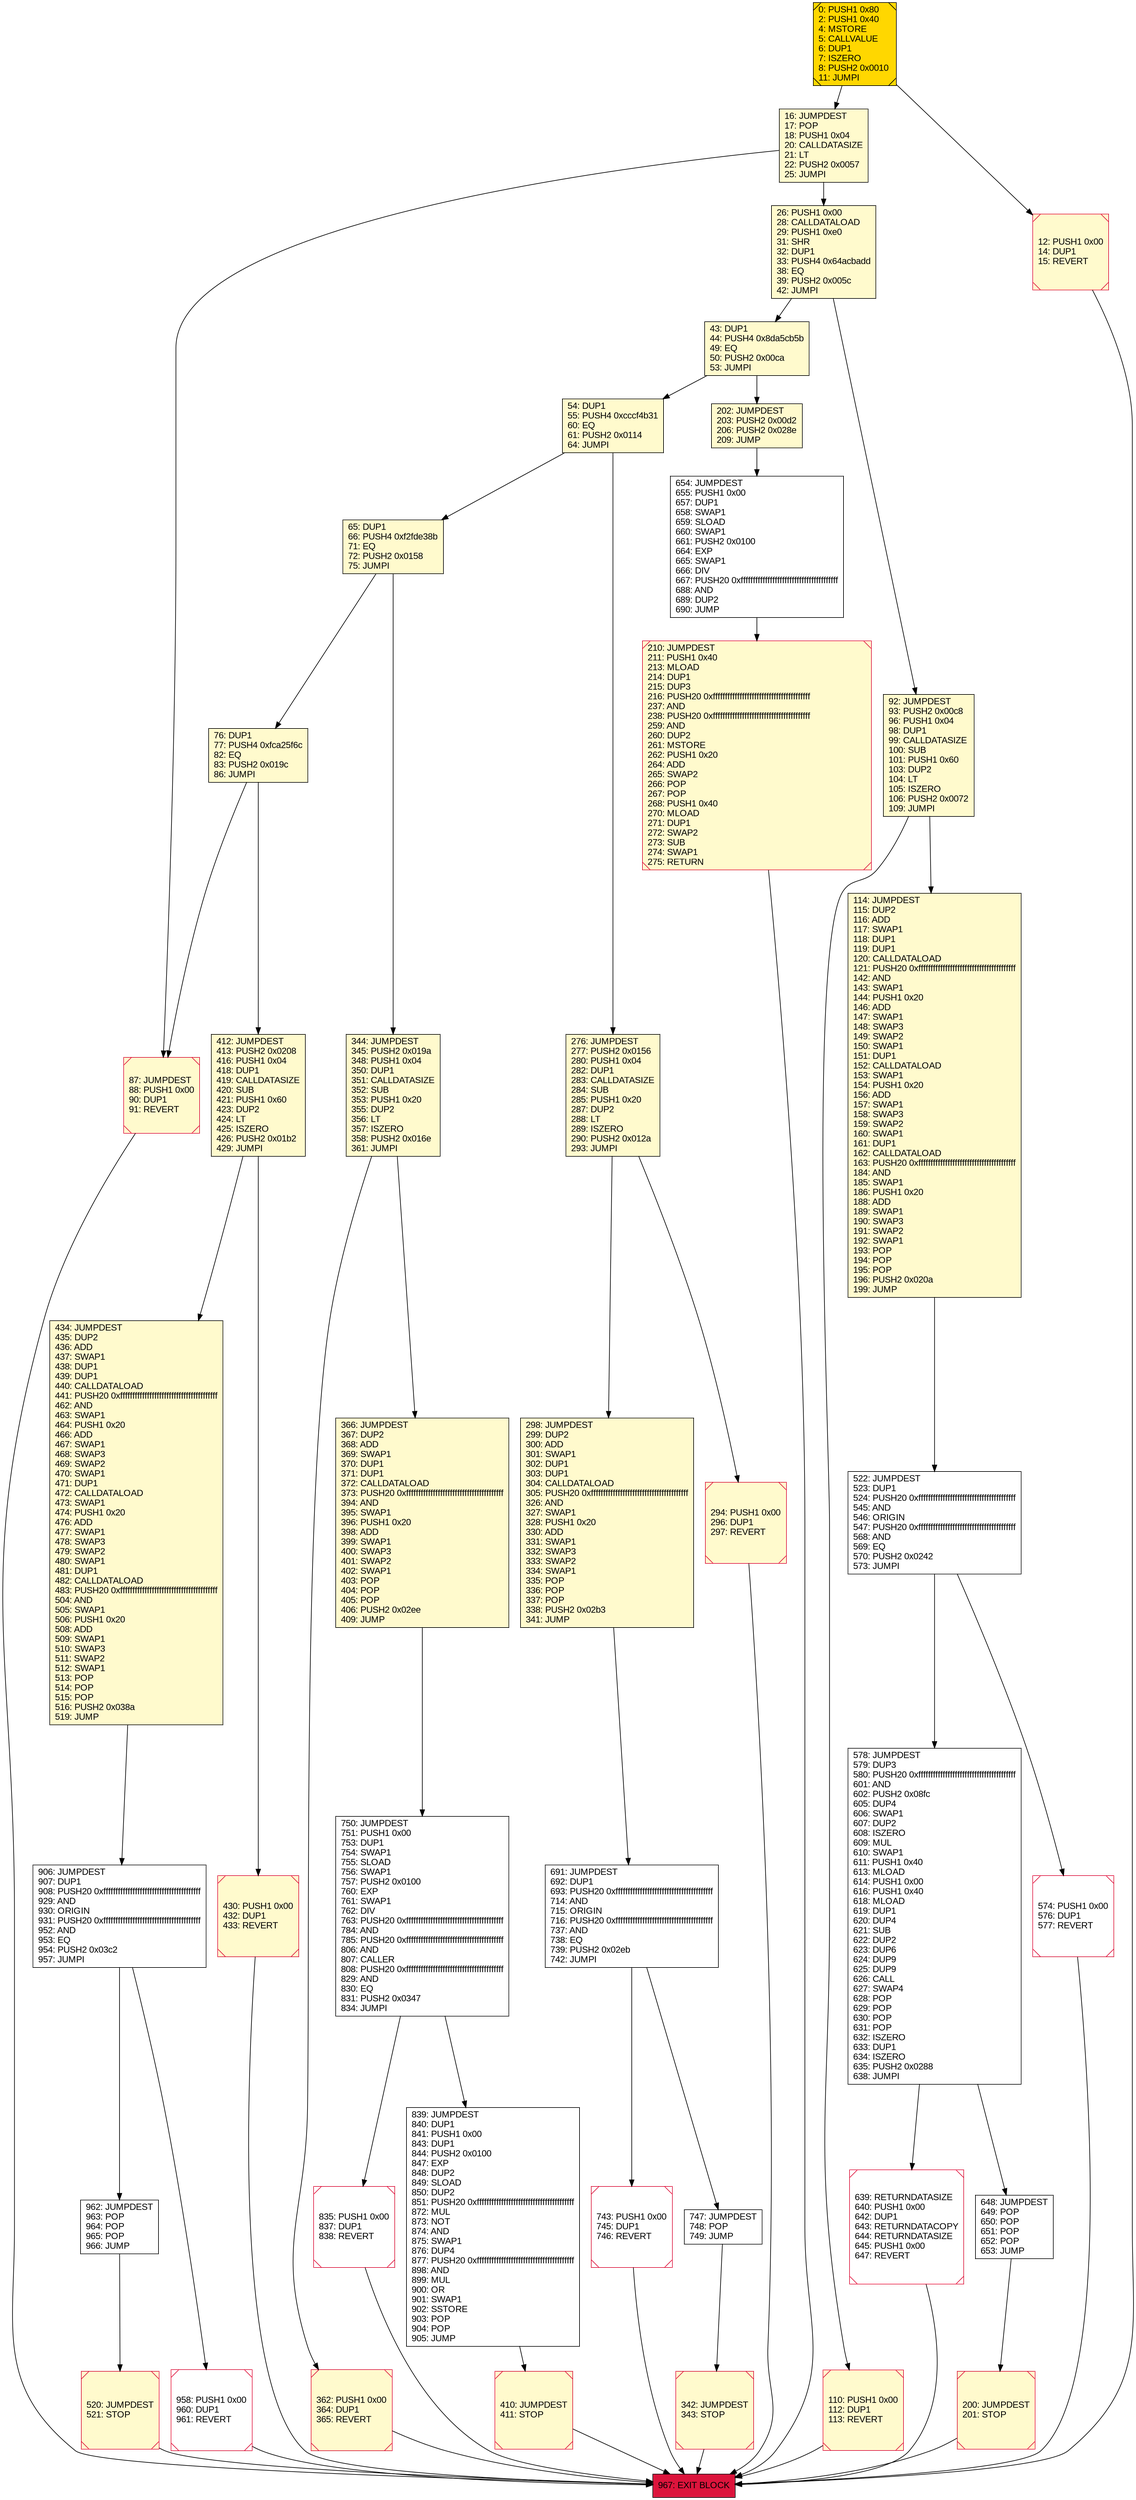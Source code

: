 digraph G {
bgcolor=transparent rankdir=UD;
node [shape=box style=filled color=black fillcolor=white fontname=arial fontcolor=black];
114 [label="114: JUMPDEST\l115: DUP2\l116: ADD\l117: SWAP1\l118: DUP1\l119: DUP1\l120: CALLDATALOAD\l121: PUSH20 0xffffffffffffffffffffffffffffffffffffffff\l142: AND\l143: SWAP1\l144: PUSH1 0x20\l146: ADD\l147: SWAP1\l148: SWAP3\l149: SWAP2\l150: SWAP1\l151: DUP1\l152: CALLDATALOAD\l153: SWAP1\l154: PUSH1 0x20\l156: ADD\l157: SWAP1\l158: SWAP3\l159: SWAP2\l160: SWAP1\l161: DUP1\l162: CALLDATALOAD\l163: PUSH20 0xffffffffffffffffffffffffffffffffffffffff\l184: AND\l185: SWAP1\l186: PUSH1 0x20\l188: ADD\l189: SWAP1\l190: SWAP3\l191: SWAP2\l192: SWAP1\l193: POP\l194: POP\l195: POP\l196: PUSH2 0x020a\l199: JUMP\l" fillcolor=lemonchiffon ];
210 [label="210: JUMPDEST\l211: PUSH1 0x40\l213: MLOAD\l214: DUP1\l215: DUP3\l216: PUSH20 0xffffffffffffffffffffffffffffffffffffffff\l237: AND\l238: PUSH20 0xffffffffffffffffffffffffffffffffffffffff\l259: AND\l260: DUP2\l261: MSTORE\l262: PUSH1 0x20\l264: ADD\l265: SWAP2\l266: POP\l267: POP\l268: PUSH1 0x40\l270: MLOAD\l271: DUP1\l272: SWAP2\l273: SUB\l274: SWAP1\l275: RETURN\l" fillcolor=lemonchiffon shape=Msquare color=crimson ];
342 [label="342: JUMPDEST\l343: STOP\l" fillcolor=lemonchiffon shape=Msquare color=crimson ];
648 [label="648: JUMPDEST\l649: POP\l650: POP\l651: POP\l652: POP\l653: JUMP\l" ];
743 [label="743: PUSH1 0x00\l745: DUP1\l746: REVERT\l" shape=Msquare color=crimson ];
967 [label="967: EXIT BLOCK\l" fillcolor=crimson ];
294 [label="294: PUSH1 0x00\l296: DUP1\l297: REVERT\l" fillcolor=lemonchiffon shape=Msquare color=crimson ];
43 [label="43: DUP1\l44: PUSH4 0x8da5cb5b\l49: EQ\l50: PUSH2 0x00ca\l53: JUMPI\l" fillcolor=lemonchiffon ];
202 [label="202: JUMPDEST\l203: PUSH2 0x00d2\l206: PUSH2 0x028e\l209: JUMP\l" fillcolor=lemonchiffon ];
906 [label="906: JUMPDEST\l907: DUP1\l908: PUSH20 0xffffffffffffffffffffffffffffffffffffffff\l929: AND\l930: ORIGIN\l931: PUSH20 0xffffffffffffffffffffffffffffffffffffffff\l952: AND\l953: EQ\l954: PUSH2 0x03c2\l957: JUMPI\l" ];
362 [label="362: PUSH1 0x00\l364: DUP1\l365: REVERT\l" fillcolor=lemonchiffon shape=Msquare color=crimson ];
434 [label="434: JUMPDEST\l435: DUP2\l436: ADD\l437: SWAP1\l438: DUP1\l439: DUP1\l440: CALLDATALOAD\l441: PUSH20 0xffffffffffffffffffffffffffffffffffffffff\l462: AND\l463: SWAP1\l464: PUSH1 0x20\l466: ADD\l467: SWAP1\l468: SWAP3\l469: SWAP2\l470: SWAP1\l471: DUP1\l472: CALLDATALOAD\l473: SWAP1\l474: PUSH1 0x20\l476: ADD\l477: SWAP1\l478: SWAP3\l479: SWAP2\l480: SWAP1\l481: DUP1\l482: CALLDATALOAD\l483: PUSH20 0xffffffffffffffffffffffffffffffffffffffff\l504: AND\l505: SWAP1\l506: PUSH1 0x20\l508: ADD\l509: SWAP1\l510: SWAP3\l511: SWAP2\l512: SWAP1\l513: POP\l514: POP\l515: POP\l516: PUSH2 0x038a\l519: JUMP\l" fillcolor=lemonchiffon ];
747 [label="747: JUMPDEST\l748: POP\l749: JUMP\l" ];
410 [label="410: JUMPDEST\l411: STOP\l" fillcolor=lemonchiffon shape=Msquare color=crimson ];
110 [label="110: PUSH1 0x00\l112: DUP1\l113: REVERT\l" fillcolor=lemonchiffon shape=Msquare color=crimson ];
430 [label="430: PUSH1 0x00\l432: DUP1\l433: REVERT\l" fillcolor=lemonchiffon shape=Msquare color=crimson ];
750 [label="750: JUMPDEST\l751: PUSH1 0x00\l753: DUP1\l754: SWAP1\l755: SLOAD\l756: SWAP1\l757: PUSH2 0x0100\l760: EXP\l761: SWAP1\l762: DIV\l763: PUSH20 0xffffffffffffffffffffffffffffffffffffffff\l784: AND\l785: PUSH20 0xffffffffffffffffffffffffffffffffffffffff\l806: AND\l807: CALLER\l808: PUSH20 0xffffffffffffffffffffffffffffffffffffffff\l829: AND\l830: EQ\l831: PUSH2 0x0347\l834: JUMPI\l" ];
87 [label="87: JUMPDEST\l88: PUSH1 0x00\l90: DUP1\l91: REVERT\l" fillcolor=lemonchiffon shape=Msquare color=crimson ];
54 [label="54: DUP1\l55: PUSH4 0xcccf4b31\l60: EQ\l61: PUSH2 0x0114\l64: JUMPI\l" fillcolor=lemonchiffon ];
26 [label="26: PUSH1 0x00\l28: CALLDATALOAD\l29: PUSH1 0xe0\l31: SHR\l32: DUP1\l33: PUSH4 0x64acbadd\l38: EQ\l39: PUSH2 0x005c\l42: JUMPI\l" fillcolor=lemonchiffon ];
65 [label="65: DUP1\l66: PUSH4 0xf2fde38b\l71: EQ\l72: PUSH2 0x0158\l75: JUMPI\l" fillcolor=lemonchiffon ];
522 [label="522: JUMPDEST\l523: DUP1\l524: PUSH20 0xffffffffffffffffffffffffffffffffffffffff\l545: AND\l546: ORIGIN\l547: PUSH20 0xffffffffffffffffffffffffffffffffffffffff\l568: AND\l569: EQ\l570: PUSH2 0x0242\l573: JUMPI\l" ];
0 [label="0: PUSH1 0x80\l2: PUSH1 0x40\l4: MSTORE\l5: CALLVALUE\l6: DUP1\l7: ISZERO\l8: PUSH2 0x0010\l11: JUMPI\l" fillcolor=lemonchiffon shape=Msquare fillcolor=gold ];
76 [label="76: DUP1\l77: PUSH4 0xfca25f6c\l82: EQ\l83: PUSH2 0x019c\l86: JUMPI\l" fillcolor=lemonchiffon ];
200 [label="200: JUMPDEST\l201: STOP\l" fillcolor=lemonchiffon shape=Msquare color=crimson ];
520 [label="520: JUMPDEST\l521: STOP\l" fillcolor=lemonchiffon shape=Msquare color=crimson ];
574 [label="574: PUSH1 0x00\l576: DUP1\l577: REVERT\l" shape=Msquare color=crimson ];
958 [label="958: PUSH1 0x00\l960: DUP1\l961: REVERT\l" shape=Msquare color=crimson ];
412 [label="412: JUMPDEST\l413: PUSH2 0x0208\l416: PUSH1 0x04\l418: DUP1\l419: CALLDATASIZE\l420: SUB\l421: PUSH1 0x60\l423: DUP2\l424: LT\l425: ISZERO\l426: PUSH2 0x01b2\l429: JUMPI\l" fillcolor=lemonchiffon ];
298 [label="298: JUMPDEST\l299: DUP2\l300: ADD\l301: SWAP1\l302: DUP1\l303: DUP1\l304: CALLDATALOAD\l305: PUSH20 0xffffffffffffffffffffffffffffffffffffffff\l326: AND\l327: SWAP1\l328: PUSH1 0x20\l330: ADD\l331: SWAP1\l332: SWAP3\l333: SWAP2\l334: SWAP1\l335: POP\l336: POP\l337: POP\l338: PUSH2 0x02b3\l341: JUMP\l" fillcolor=lemonchiffon ];
835 [label="835: PUSH1 0x00\l837: DUP1\l838: REVERT\l" shape=Msquare color=crimson ];
962 [label="962: JUMPDEST\l963: POP\l964: POP\l965: POP\l966: JUMP\l" ];
639 [label="639: RETURNDATASIZE\l640: PUSH1 0x00\l642: DUP1\l643: RETURNDATACOPY\l644: RETURNDATASIZE\l645: PUSH1 0x00\l647: REVERT\l" shape=Msquare color=crimson ];
16 [label="16: JUMPDEST\l17: POP\l18: PUSH1 0x04\l20: CALLDATASIZE\l21: LT\l22: PUSH2 0x0057\l25: JUMPI\l" fillcolor=lemonchiffon ];
366 [label="366: JUMPDEST\l367: DUP2\l368: ADD\l369: SWAP1\l370: DUP1\l371: DUP1\l372: CALLDATALOAD\l373: PUSH20 0xffffffffffffffffffffffffffffffffffffffff\l394: AND\l395: SWAP1\l396: PUSH1 0x20\l398: ADD\l399: SWAP1\l400: SWAP3\l401: SWAP2\l402: SWAP1\l403: POP\l404: POP\l405: POP\l406: PUSH2 0x02ee\l409: JUMP\l" fillcolor=lemonchiffon ];
12 [label="12: PUSH1 0x00\l14: DUP1\l15: REVERT\l" fillcolor=lemonchiffon shape=Msquare color=crimson ];
654 [label="654: JUMPDEST\l655: PUSH1 0x00\l657: DUP1\l658: SWAP1\l659: SLOAD\l660: SWAP1\l661: PUSH2 0x0100\l664: EXP\l665: SWAP1\l666: DIV\l667: PUSH20 0xffffffffffffffffffffffffffffffffffffffff\l688: AND\l689: DUP2\l690: JUMP\l" ];
276 [label="276: JUMPDEST\l277: PUSH2 0x0156\l280: PUSH1 0x04\l282: DUP1\l283: CALLDATASIZE\l284: SUB\l285: PUSH1 0x20\l287: DUP2\l288: LT\l289: ISZERO\l290: PUSH2 0x012a\l293: JUMPI\l" fillcolor=lemonchiffon ];
344 [label="344: JUMPDEST\l345: PUSH2 0x019a\l348: PUSH1 0x04\l350: DUP1\l351: CALLDATASIZE\l352: SUB\l353: PUSH1 0x20\l355: DUP2\l356: LT\l357: ISZERO\l358: PUSH2 0x016e\l361: JUMPI\l" fillcolor=lemonchiffon ];
691 [label="691: JUMPDEST\l692: DUP1\l693: PUSH20 0xffffffffffffffffffffffffffffffffffffffff\l714: AND\l715: ORIGIN\l716: PUSH20 0xffffffffffffffffffffffffffffffffffffffff\l737: AND\l738: EQ\l739: PUSH2 0x02eb\l742: JUMPI\l" ];
578 [label="578: JUMPDEST\l579: DUP3\l580: PUSH20 0xffffffffffffffffffffffffffffffffffffffff\l601: AND\l602: PUSH2 0x08fc\l605: DUP4\l606: SWAP1\l607: DUP2\l608: ISZERO\l609: MUL\l610: SWAP1\l611: PUSH1 0x40\l613: MLOAD\l614: PUSH1 0x00\l616: PUSH1 0x40\l618: MLOAD\l619: DUP1\l620: DUP4\l621: SUB\l622: DUP2\l623: DUP6\l624: DUP9\l625: DUP9\l626: CALL\l627: SWAP4\l628: POP\l629: POP\l630: POP\l631: POP\l632: ISZERO\l633: DUP1\l634: ISZERO\l635: PUSH2 0x0288\l638: JUMPI\l" ];
92 [label="92: JUMPDEST\l93: PUSH2 0x00c8\l96: PUSH1 0x04\l98: DUP1\l99: CALLDATASIZE\l100: SUB\l101: PUSH1 0x60\l103: DUP2\l104: LT\l105: ISZERO\l106: PUSH2 0x0072\l109: JUMPI\l" fillcolor=lemonchiffon ];
839 [label="839: JUMPDEST\l840: DUP1\l841: PUSH1 0x00\l843: DUP1\l844: PUSH2 0x0100\l847: EXP\l848: DUP2\l849: SLOAD\l850: DUP2\l851: PUSH20 0xffffffffffffffffffffffffffffffffffffffff\l872: MUL\l873: NOT\l874: AND\l875: SWAP1\l876: DUP4\l877: PUSH20 0xffffffffffffffffffffffffffffffffffffffff\l898: AND\l899: MUL\l900: OR\l901: SWAP1\l902: SSTORE\l903: POP\l904: POP\l905: JUMP\l" ];
743 -> 967;
43 -> 202;
342 -> 967;
434 -> 906;
522 -> 574;
110 -> 967;
362 -> 967;
747 -> 342;
87 -> 967;
114 -> 522;
648 -> 200;
200 -> 967;
639 -> 967;
65 -> 344;
522 -> 578;
835 -> 967;
412 -> 434;
92 -> 110;
691 -> 747;
839 -> 410;
750 -> 835;
0 -> 12;
344 -> 362;
654 -> 210;
16 -> 87;
691 -> 743;
962 -> 520;
294 -> 967;
65 -> 76;
210 -> 967;
76 -> 87;
430 -> 967;
410 -> 967;
54 -> 65;
26 -> 43;
344 -> 366;
906 -> 958;
574 -> 967;
958 -> 967;
276 -> 298;
578 -> 639;
520 -> 967;
43 -> 54;
298 -> 691;
26 -> 92;
906 -> 962;
12 -> 967;
54 -> 276;
412 -> 430;
750 -> 839;
16 -> 26;
0 -> 16;
202 -> 654;
76 -> 412;
578 -> 648;
366 -> 750;
92 -> 114;
276 -> 294;
}